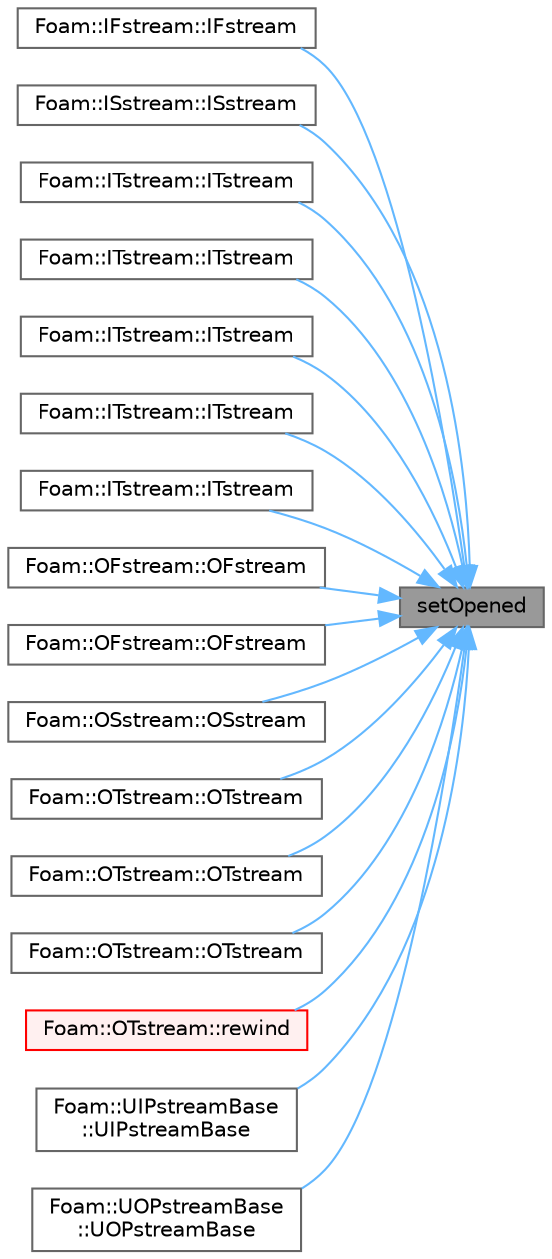 digraph "setOpened"
{
 // LATEX_PDF_SIZE
  bgcolor="transparent";
  edge [fontname=Helvetica,fontsize=10,labelfontname=Helvetica,labelfontsize=10];
  node [fontname=Helvetica,fontsize=10,shape=box,height=0.2,width=0.4];
  rankdir="RL";
  Node1 [id="Node000001",label="setOpened",height=0.2,width=0.4,color="gray40", fillcolor="grey60", style="filled", fontcolor="black",tooltip=" "];
  Node1 -> Node2 [id="edge1_Node000001_Node000002",dir="back",color="steelblue1",style="solid",tooltip=" "];
  Node2 [id="Node000002",label="Foam::IFstream::IFstream",height=0.2,width=0.4,color="grey40", fillcolor="white", style="filled",URL="$classFoam_1_1IFstream.html#a44e3cfdad61ef8186a1193e583707961",tooltip=" "];
  Node1 -> Node3 [id="edge2_Node000001_Node000003",dir="back",color="steelblue1",style="solid",tooltip=" "];
  Node3 [id="Node000003",label="Foam::ISstream::ISstream",height=0.2,width=0.4,color="grey40", fillcolor="white", style="filled",URL="$classFoam_1_1ISstream.html#ab1945aff0417db968611b564292afe5f",tooltip=" "];
  Node1 -> Node4 [id="edge3_Node000001_Node000004",dir="back",color="steelblue1",style="solid",tooltip=" "];
  Node4 [id="Node000004",label="Foam::ITstream::ITstream",height=0.2,width=0.4,color="grey40", fillcolor="white", style="filled",URL="$classFoam_1_1ITstream.html#aa1fbb4f0af4aa1fd8c6c2213332e9ada",tooltip=" "];
  Node1 -> Node5 [id="edge4_Node000001_Node000005",dir="back",color="steelblue1",style="solid",tooltip=" "];
  Node5 [id="Node000005",label="Foam::ITstream::ITstream",height=0.2,width=0.4,color="grey40", fillcolor="white", style="filled",URL="$classFoam_1_1ITstream.html#a5e3eb80edfd92b40038ffd72e2b5ca37",tooltip=" "];
  Node1 -> Node6 [id="edge5_Node000001_Node000006",dir="back",color="steelblue1",style="solid",tooltip=" "];
  Node6 [id="Node000006",label="Foam::ITstream::ITstream",height=0.2,width=0.4,color="grey40", fillcolor="white", style="filled",URL="$classFoam_1_1ITstream.html#ac1be7b87b384a4478c799a30604ca7a4",tooltip=" "];
  Node1 -> Node7 [id="edge6_Node000001_Node000007",dir="back",color="steelblue1",style="solid",tooltip=" "];
  Node7 [id="Node000007",label="Foam::ITstream::ITstream",height=0.2,width=0.4,color="grey40", fillcolor="white", style="filled",URL="$classFoam_1_1ITstream.html#a2476118ccb0c51c8ab22333b62873fb5",tooltip=" "];
  Node1 -> Node8 [id="edge7_Node000001_Node000008",dir="back",color="steelblue1",style="solid",tooltip=" "];
  Node8 [id="Node000008",label="Foam::ITstream::ITstream",height=0.2,width=0.4,color="grey40", fillcolor="white", style="filled",URL="$classFoam_1_1ITstream.html#a5be1b0eb5bd939960da0f54875313345",tooltip=" "];
  Node1 -> Node9 [id="edge8_Node000001_Node000009",dir="back",color="steelblue1",style="solid",tooltip=" "];
  Node9 [id="Node000009",label="Foam::OFstream::OFstream",height=0.2,width=0.4,color="grey40", fillcolor="white", style="filled",URL="$classFoam_1_1OFstream.html#aa8dc436eb7869e89f28cf7918f1f4fa4",tooltip=" "];
  Node1 -> Node10 [id="edge9_Node000001_Node000010",dir="back",color="steelblue1",style="solid",tooltip=" "];
  Node10 [id="Node000010",label="Foam::OFstream::OFstream",height=0.2,width=0.4,color="grey40", fillcolor="white", style="filled",URL="$classFoam_1_1OFstream.html#a50b8ca65cf3bc36eddacc19767d07d0d",tooltip=" "];
  Node1 -> Node11 [id="edge10_Node000001_Node000011",dir="back",color="steelblue1",style="solid",tooltip=" "];
  Node11 [id="Node000011",label="Foam::OSstream::OSstream",height=0.2,width=0.4,color="grey40", fillcolor="white", style="filled",URL="$classFoam_1_1OSstream.html#aab90869730ead52f54278900d539e5f6",tooltip=" "];
  Node1 -> Node12 [id="edge11_Node000001_Node000012",dir="back",color="steelblue1",style="solid",tooltip=" "];
  Node12 [id="Node000012",label="Foam::OTstream::OTstream",height=0.2,width=0.4,color="grey40", fillcolor="white", style="filled",URL="$classFoam_1_1OTstream.html#a82a1f5601356b0d43c009e9db6152128",tooltip=" "];
  Node1 -> Node13 [id="edge12_Node000001_Node000013",dir="back",color="steelblue1",style="solid",tooltip=" "];
  Node13 [id="Node000013",label="Foam::OTstream::OTstream",height=0.2,width=0.4,color="grey40", fillcolor="white", style="filled",URL="$classFoam_1_1OTstream.html#a0d2af2045e677fbdd7267cd1facc4e78",tooltip=" "];
  Node1 -> Node14 [id="edge13_Node000001_Node000014",dir="back",color="steelblue1",style="solid",tooltip=" "];
  Node14 [id="Node000014",label="Foam::OTstream::OTstream",height=0.2,width=0.4,color="grey40", fillcolor="white", style="filled",URL="$classFoam_1_1OTstream.html#ada3722f0e0ab0b868ca3ef1cea1043bd",tooltip=" "];
  Node1 -> Node15 [id="edge14_Node000001_Node000015",dir="back",color="steelblue1",style="solid",tooltip=" "];
  Node15 [id="Node000015",label="Foam::OTstream::rewind",height=0.2,width=0.4,color="red", fillcolor="#FFF0F0", style="filled",URL="$classFoam_1_1OTstream.html#ae99d5e90c832f843bd32007d258dd886",tooltip=" "];
  Node1 -> Node17 [id="edge15_Node000001_Node000017",dir="back",color="steelblue1",style="solid",tooltip=" "];
  Node17 [id="Node000017",label="Foam::UIPstreamBase\l::UIPstreamBase",height=0.2,width=0.4,color="grey40", fillcolor="white", style="filled",URL="$classFoam_1_1UIPstreamBase.html#ac877a2558bf5d511f39a8ce63899468d",tooltip=" "];
  Node1 -> Node18 [id="edge16_Node000001_Node000018",dir="back",color="steelblue1",style="solid",tooltip=" "];
  Node18 [id="Node000018",label="Foam::UOPstreamBase\l::UOPstreamBase",height=0.2,width=0.4,color="grey40", fillcolor="white", style="filled",URL="$classFoam_1_1UOPstreamBase.html#acaf2b45ab744f073db6f669ca1a1a685",tooltip=" "];
}
